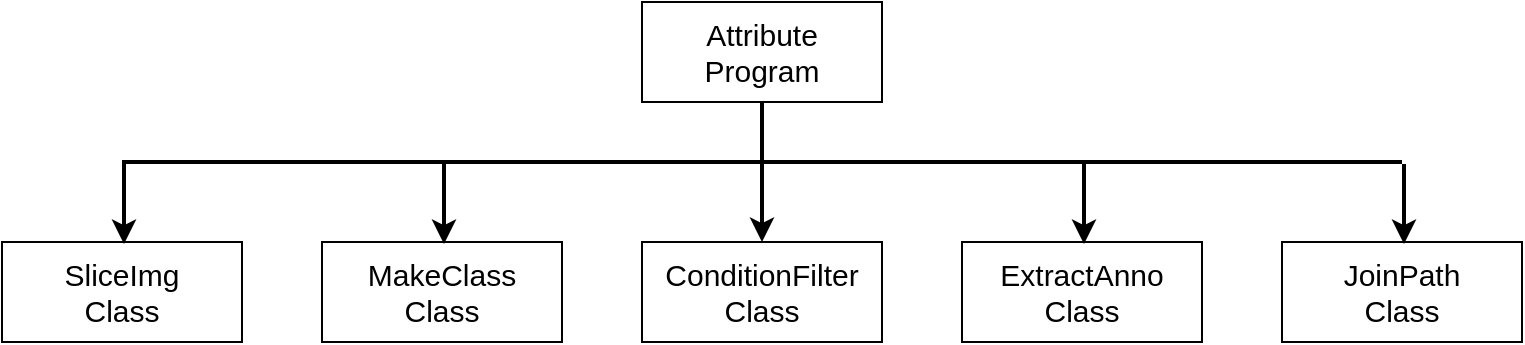<mxfile version="17.3.0" type="device"><diagram id="NZPR65cn5DGjSQg0MYtS" name="Page-1"><mxGraphModel dx="945" dy="749" grid="1" gridSize="10" guides="1" tooltips="1" connect="1" arrows="1" fold="1" page="1" pageScale="1" pageWidth="827" pageHeight="1169" math="0" shadow="0"><root><mxCell id="0"/><mxCell id="1" parent="0"/><mxCell id="j5MIsxJ33VA3BraZCU0P-1" value="&lt;font style=&quot;font-size: 15px&quot;&gt;Attribute&lt;br&gt;Program&lt;/font&gt;" style="rounded=0;whiteSpace=wrap;html=1;" parent="1" vertex="1"><mxGeometry x="360" y="40" width="120" height="50" as="geometry"/></mxCell><mxCell id="_Qs2YDvWt20Vu68s0HqN-4" value="" style="endArrow=none;html=1;rounded=0;fontSize=15;entryX=0.5;entryY=1;entryDx=0;entryDy=0;strokeWidth=2;" edge="1" parent="1" target="j5MIsxJ33VA3BraZCU0P-1"><mxGeometry width="50" height="50" relative="1" as="geometry"><mxPoint x="420" y="120" as="sourcePoint"/><mxPoint x="420" y="170" as="targetPoint"/></mxGeometry></mxCell><mxCell id="_Qs2YDvWt20Vu68s0HqN-5" value="" style="endArrow=none;html=1;rounded=0;fontSize=15;strokeWidth=2;" edge="1" parent="1"><mxGeometry width="50" height="50" relative="1" as="geometry"><mxPoint x="100" y="120" as="sourcePoint"/><mxPoint x="740" y="120" as="targetPoint"/></mxGeometry></mxCell><mxCell id="_Qs2YDvWt20Vu68s0HqN-6" value="" style="endArrow=classic;html=1;rounded=0;fontSize=15;strokeWidth=2;" edge="1" parent="1"><mxGeometry width="50" height="50" relative="1" as="geometry"><mxPoint x="420" y="120" as="sourcePoint"/><mxPoint x="420" y="160" as="targetPoint"/></mxGeometry></mxCell><mxCell id="_Qs2YDvWt20Vu68s0HqN-7" value="&lt;span style=&quot;font-size: 15px&quot;&gt;ConditionFilter&lt;br&gt;Class&lt;br&gt;&lt;/span&gt;" style="rounded=0;whiteSpace=wrap;html=1;" vertex="1" parent="1"><mxGeometry x="360" y="160" width="120" height="50" as="geometry"/></mxCell><mxCell id="_Qs2YDvWt20Vu68s0HqN-8" value="&lt;span style=&quot;font-size: 15px&quot;&gt;ExtractAnno&lt;br&gt;Class&lt;br&gt;&lt;/span&gt;" style="rounded=0;whiteSpace=wrap;html=1;" vertex="1" parent="1"><mxGeometry x="520" y="160" width="120" height="50" as="geometry"/></mxCell><mxCell id="_Qs2YDvWt20Vu68s0HqN-9" value="" style="endArrow=classic;html=1;rounded=0;fontSize=15;strokeWidth=2;" edge="1" parent="1"><mxGeometry width="50" height="50" relative="1" as="geometry"><mxPoint x="581" y="121" as="sourcePoint"/><mxPoint x="581" y="161" as="targetPoint"/></mxGeometry></mxCell><mxCell id="_Qs2YDvWt20Vu68s0HqN-10" value="&lt;span style=&quot;font-size: 15px&quot;&gt;MakeClass&lt;br&gt;Class&lt;br&gt;&lt;/span&gt;" style="rounded=0;whiteSpace=wrap;html=1;" vertex="1" parent="1"><mxGeometry x="200" y="160" width="120" height="50" as="geometry"/></mxCell><mxCell id="_Qs2YDvWt20Vu68s0HqN-11" value="" style="endArrow=classic;html=1;rounded=0;fontSize=15;strokeWidth=2;" edge="1" parent="1"><mxGeometry width="50" height="50" relative="1" as="geometry"><mxPoint x="261" y="121" as="sourcePoint"/><mxPoint x="261" y="161" as="targetPoint"/></mxGeometry></mxCell><mxCell id="_Qs2YDvWt20Vu68s0HqN-12" value="&lt;span style=&quot;font-size: 15px&quot;&gt;SliceImg&lt;br&gt;Class&lt;br&gt;&lt;/span&gt;" style="rounded=0;whiteSpace=wrap;html=1;" vertex="1" parent="1"><mxGeometry x="40" y="160" width="120" height="50" as="geometry"/></mxCell><mxCell id="_Qs2YDvWt20Vu68s0HqN-13" value="" style="endArrow=classic;html=1;rounded=0;fontSize=15;strokeWidth=2;" edge="1" parent="1"><mxGeometry width="50" height="50" relative="1" as="geometry"><mxPoint x="101" y="121" as="sourcePoint"/><mxPoint x="101" y="161" as="targetPoint"/></mxGeometry></mxCell><mxCell id="_Qs2YDvWt20Vu68s0HqN-14" value="&lt;span style=&quot;font-size: 15px&quot;&gt;JoinPath&lt;br&gt;Class&lt;br&gt;&lt;/span&gt;" style="rounded=0;whiteSpace=wrap;html=1;" vertex="1" parent="1"><mxGeometry x="680" y="160" width="120" height="50" as="geometry"/></mxCell><mxCell id="_Qs2YDvWt20Vu68s0HqN-15" value="" style="endArrow=classic;html=1;rounded=0;fontSize=15;strokeWidth=2;" edge="1" parent="1"><mxGeometry width="50" height="50" relative="1" as="geometry"><mxPoint x="741" y="121" as="sourcePoint"/><mxPoint x="741" y="161" as="targetPoint"/></mxGeometry></mxCell></root></mxGraphModel></diagram></mxfile>
